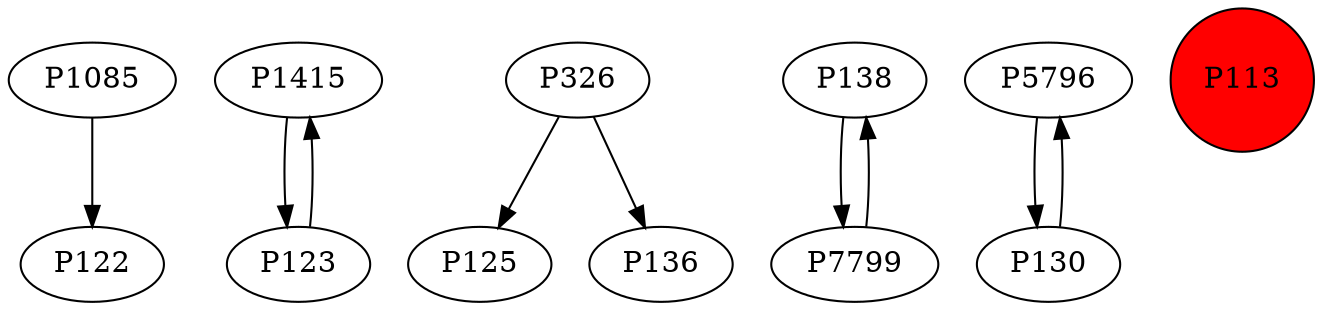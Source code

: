 digraph {
	P1085 -> P122
	P1415 -> P123
	P326 -> P125
	P123 -> P1415
	P138 -> P7799
	P5796 -> P130
	P326 -> P136
	P7799 -> P138
	P130 -> P5796
	P113 [shape=circle]
	P113 [style=filled]
	P113 [fillcolor=red]
}